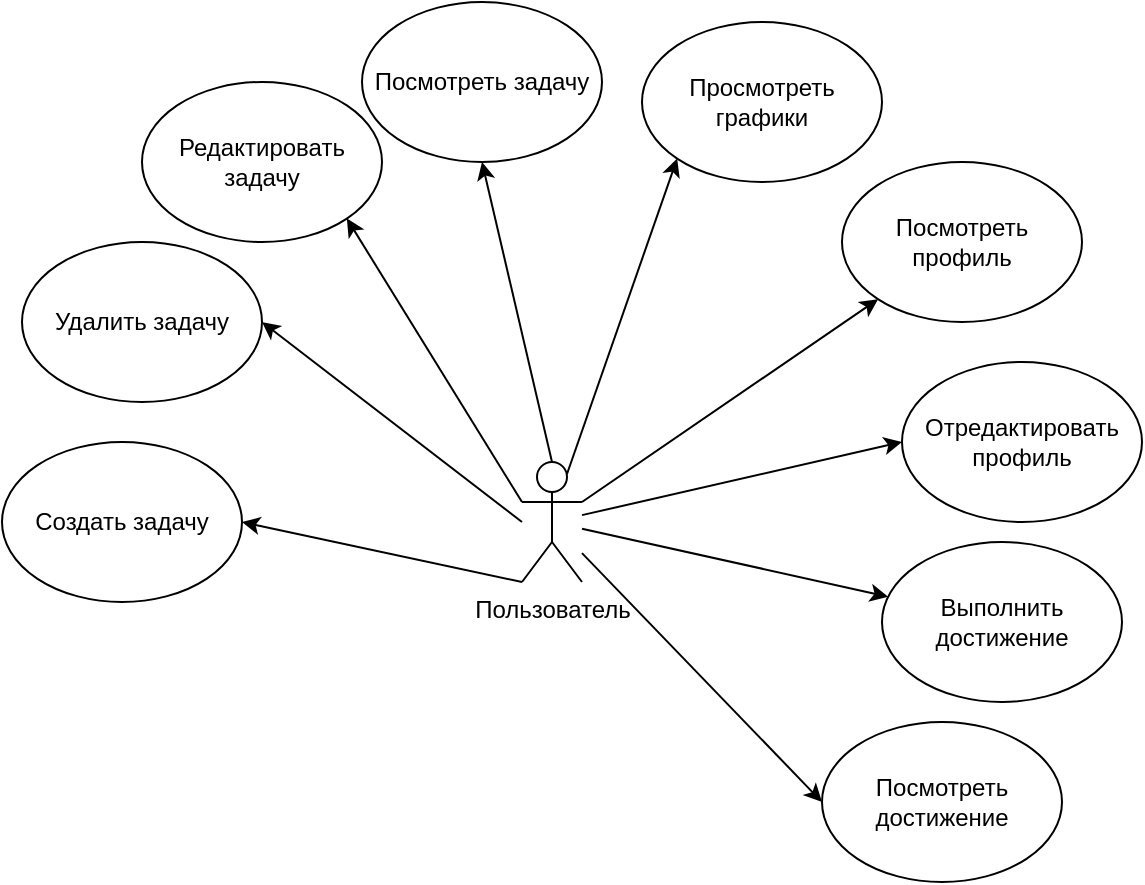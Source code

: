 <mxfile version="24.7.8">
  <diagram name="Страница — 1" id="_IteyB_lE8Urk4yBQ9wp">
    <mxGraphModel dx="1434" dy="844" grid="1" gridSize="10" guides="1" tooltips="1" connect="1" arrows="1" fold="1" page="1" pageScale="1" pageWidth="827" pageHeight="1169" math="0" shadow="0">
      <root>
        <mxCell id="0" />
        <mxCell id="1" parent="0" />
        <mxCell id="5Bn6ccr6DoQ7t9bpc9nh-1" value="Пользователь" style="shape=umlActor;verticalLabelPosition=bottom;verticalAlign=top;html=1;outlineConnect=0;" parent="1" vertex="1">
          <mxGeometry x="340" y="400" width="30" height="60" as="geometry" />
        </mxCell>
        <mxCell id="5Bn6ccr6DoQ7t9bpc9nh-2" value="Посмотреть задачу" style="ellipse;whiteSpace=wrap;html=1;" parent="1" vertex="1">
          <mxGeometry x="260" y="170" width="120" height="80" as="geometry" />
        </mxCell>
        <mxCell id="5Bn6ccr6DoQ7t9bpc9nh-4" value="Просмотреть графики" style="ellipse;whiteSpace=wrap;html=1;" parent="1" vertex="1">
          <mxGeometry x="400" y="180" width="120" height="80" as="geometry" />
        </mxCell>
        <mxCell id="5Bn6ccr6DoQ7t9bpc9nh-5" value="Посмотреть&lt;div&gt;профиль&lt;/div&gt;" style="ellipse;whiteSpace=wrap;html=1;" parent="1" vertex="1">
          <mxGeometry x="500" y="250" width="120" height="80" as="geometry" />
        </mxCell>
        <mxCell id="5Bn6ccr6DoQ7t9bpc9nh-6" value="Посмотреть&lt;div&gt;достижение&lt;br&gt;&lt;/div&gt;" style="ellipse;whiteSpace=wrap;html=1;" parent="1" vertex="1">
          <mxGeometry x="490" y="530" width="120" height="80" as="geometry" />
        </mxCell>
        <mxCell id="5Bn6ccr6DoQ7t9bpc9nh-9" value="" style="endArrow=classic;html=1;rounded=0;exitX=0.5;exitY=0;exitDx=0;exitDy=0;exitPerimeter=0;entryX=0.5;entryY=1;entryDx=0;entryDy=0;" parent="1" source="5Bn6ccr6DoQ7t9bpc9nh-1" target="5Bn6ccr6DoQ7t9bpc9nh-2" edge="1">
          <mxGeometry width="50" height="50" relative="1" as="geometry">
            <mxPoint x="480" y="450" as="sourcePoint" />
            <mxPoint x="530" y="400" as="targetPoint" />
          </mxGeometry>
        </mxCell>
        <mxCell id="5Bn6ccr6DoQ7t9bpc9nh-10" value="" style="endArrow=classic;html=1;rounded=0;exitX=1;exitY=0.333;exitDx=0;exitDy=0;exitPerimeter=0;" parent="1" source="5Bn6ccr6DoQ7t9bpc9nh-1" target="5Bn6ccr6DoQ7t9bpc9nh-5" edge="1">
          <mxGeometry width="50" height="50" relative="1" as="geometry">
            <mxPoint x="480" y="450" as="sourcePoint" />
            <mxPoint x="530" y="400" as="targetPoint" />
          </mxGeometry>
        </mxCell>
        <mxCell id="5Bn6ccr6DoQ7t9bpc9nh-11" value="" style="endArrow=classic;html=1;rounded=0;exitX=0.75;exitY=0.1;exitDx=0;exitDy=0;exitPerimeter=0;entryX=0;entryY=1;entryDx=0;entryDy=0;" parent="1" source="5Bn6ccr6DoQ7t9bpc9nh-1" target="5Bn6ccr6DoQ7t9bpc9nh-4" edge="1">
          <mxGeometry width="50" height="50" relative="1" as="geometry">
            <mxPoint x="480" y="450" as="sourcePoint" />
            <mxPoint x="530" y="400" as="targetPoint" />
          </mxGeometry>
        </mxCell>
        <mxCell id="5Bn6ccr6DoQ7t9bpc9nh-12" value="" style="endArrow=classic;html=1;rounded=0;entryX=0;entryY=0.5;entryDx=0;entryDy=0;" parent="1" source="5Bn6ccr6DoQ7t9bpc9nh-1" target="5Bn6ccr6DoQ7t9bpc9nh-6" edge="1">
          <mxGeometry width="50" height="50" relative="1" as="geometry">
            <mxPoint x="480" y="450" as="sourcePoint" />
            <mxPoint x="530" y="400" as="targetPoint" />
          </mxGeometry>
        </mxCell>
        <mxCell id="HH0SYGHwuIHHbaWvdhKM-1" value="Редактировать задачу" style="ellipse;whiteSpace=wrap;html=1;" vertex="1" parent="1">
          <mxGeometry x="150" y="210" width="120" height="80" as="geometry" />
        </mxCell>
        <mxCell id="HH0SYGHwuIHHbaWvdhKM-2" value="Удалить задачу" style="ellipse;whiteSpace=wrap;html=1;" vertex="1" parent="1">
          <mxGeometry x="90" y="290" width="120" height="80" as="geometry" />
        </mxCell>
        <mxCell id="HH0SYGHwuIHHbaWvdhKM-3" value="Создать задачу" style="ellipse;whiteSpace=wrap;html=1;" vertex="1" parent="1">
          <mxGeometry x="80" y="390" width="120" height="80" as="geometry" />
        </mxCell>
        <mxCell id="HH0SYGHwuIHHbaWvdhKM-4" value="" style="endArrow=classic;html=1;rounded=0;exitX=0;exitY=0.333;exitDx=0;exitDy=0;exitPerimeter=0;entryX=1;entryY=1;entryDx=0;entryDy=0;" edge="1" parent="1" source="5Bn6ccr6DoQ7t9bpc9nh-1" target="HH0SYGHwuIHHbaWvdhKM-1">
          <mxGeometry width="50" height="50" relative="1" as="geometry">
            <mxPoint x="400" y="460" as="sourcePoint" />
            <mxPoint x="450" y="410" as="targetPoint" />
          </mxGeometry>
        </mxCell>
        <mxCell id="HH0SYGHwuIHHbaWvdhKM-5" value="" style="endArrow=classic;html=1;rounded=0;entryX=1;entryY=0.5;entryDx=0;entryDy=0;" edge="1" parent="1" target="HH0SYGHwuIHHbaWvdhKM-2">
          <mxGeometry width="50" height="50" relative="1" as="geometry">
            <mxPoint x="340" y="430" as="sourcePoint" />
            <mxPoint x="450" y="410" as="targetPoint" />
          </mxGeometry>
        </mxCell>
        <mxCell id="HH0SYGHwuIHHbaWvdhKM-6" value="" style="endArrow=classic;html=1;rounded=0;exitX=0;exitY=1;exitDx=0;exitDy=0;exitPerimeter=0;entryX=1;entryY=0.5;entryDx=0;entryDy=0;" edge="1" parent="1" source="5Bn6ccr6DoQ7t9bpc9nh-1" target="HH0SYGHwuIHHbaWvdhKM-3">
          <mxGeometry width="50" height="50" relative="1" as="geometry">
            <mxPoint x="400" y="460" as="sourcePoint" />
            <mxPoint x="450" y="410" as="targetPoint" />
          </mxGeometry>
        </mxCell>
        <mxCell id="HH0SYGHwuIHHbaWvdhKM-7" value="&lt;span style=&quot;background-color: initial;&quot;&gt;Отредактировать&lt;/span&gt;&lt;div&gt;профиль&lt;/div&gt;" style="ellipse;whiteSpace=wrap;html=1;" vertex="1" parent="1">
          <mxGeometry x="530" y="350" width="120" height="80" as="geometry" />
        </mxCell>
        <mxCell id="HH0SYGHwuIHHbaWvdhKM-8" value="Выполнить&lt;div&gt;достижение&lt;/div&gt;" style="ellipse;whiteSpace=wrap;html=1;" vertex="1" parent="1">
          <mxGeometry x="520" y="440" width="120" height="80" as="geometry" />
        </mxCell>
        <mxCell id="HH0SYGHwuIHHbaWvdhKM-9" value="" style="endArrow=classic;html=1;rounded=0;entryX=0;entryY=0.5;entryDx=0;entryDy=0;" edge="1" parent="1" source="5Bn6ccr6DoQ7t9bpc9nh-1" target="HH0SYGHwuIHHbaWvdhKM-7">
          <mxGeometry width="50" height="50" relative="1" as="geometry">
            <mxPoint x="400" y="460" as="sourcePoint" />
            <mxPoint x="450" y="410" as="targetPoint" />
          </mxGeometry>
        </mxCell>
        <mxCell id="HH0SYGHwuIHHbaWvdhKM-10" value="" style="endArrow=classic;html=1;rounded=0;" edge="1" parent="1" source="5Bn6ccr6DoQ7t9bpc9nh-1" target="HH0SYGHwuIHHbaWvdhKM-8">
          <mxGeometry width="50" height="50" relative="1" as="geometry">
            <mxPoint x="400" y="460" as="sourcePoint" />
            <mxPoint x="450" y="410" as="targetPoint" />
          </mxGeometry>
        </mxCell>
      </root>
    </mxGraphModel>
  </diagram>
</mxfile>
